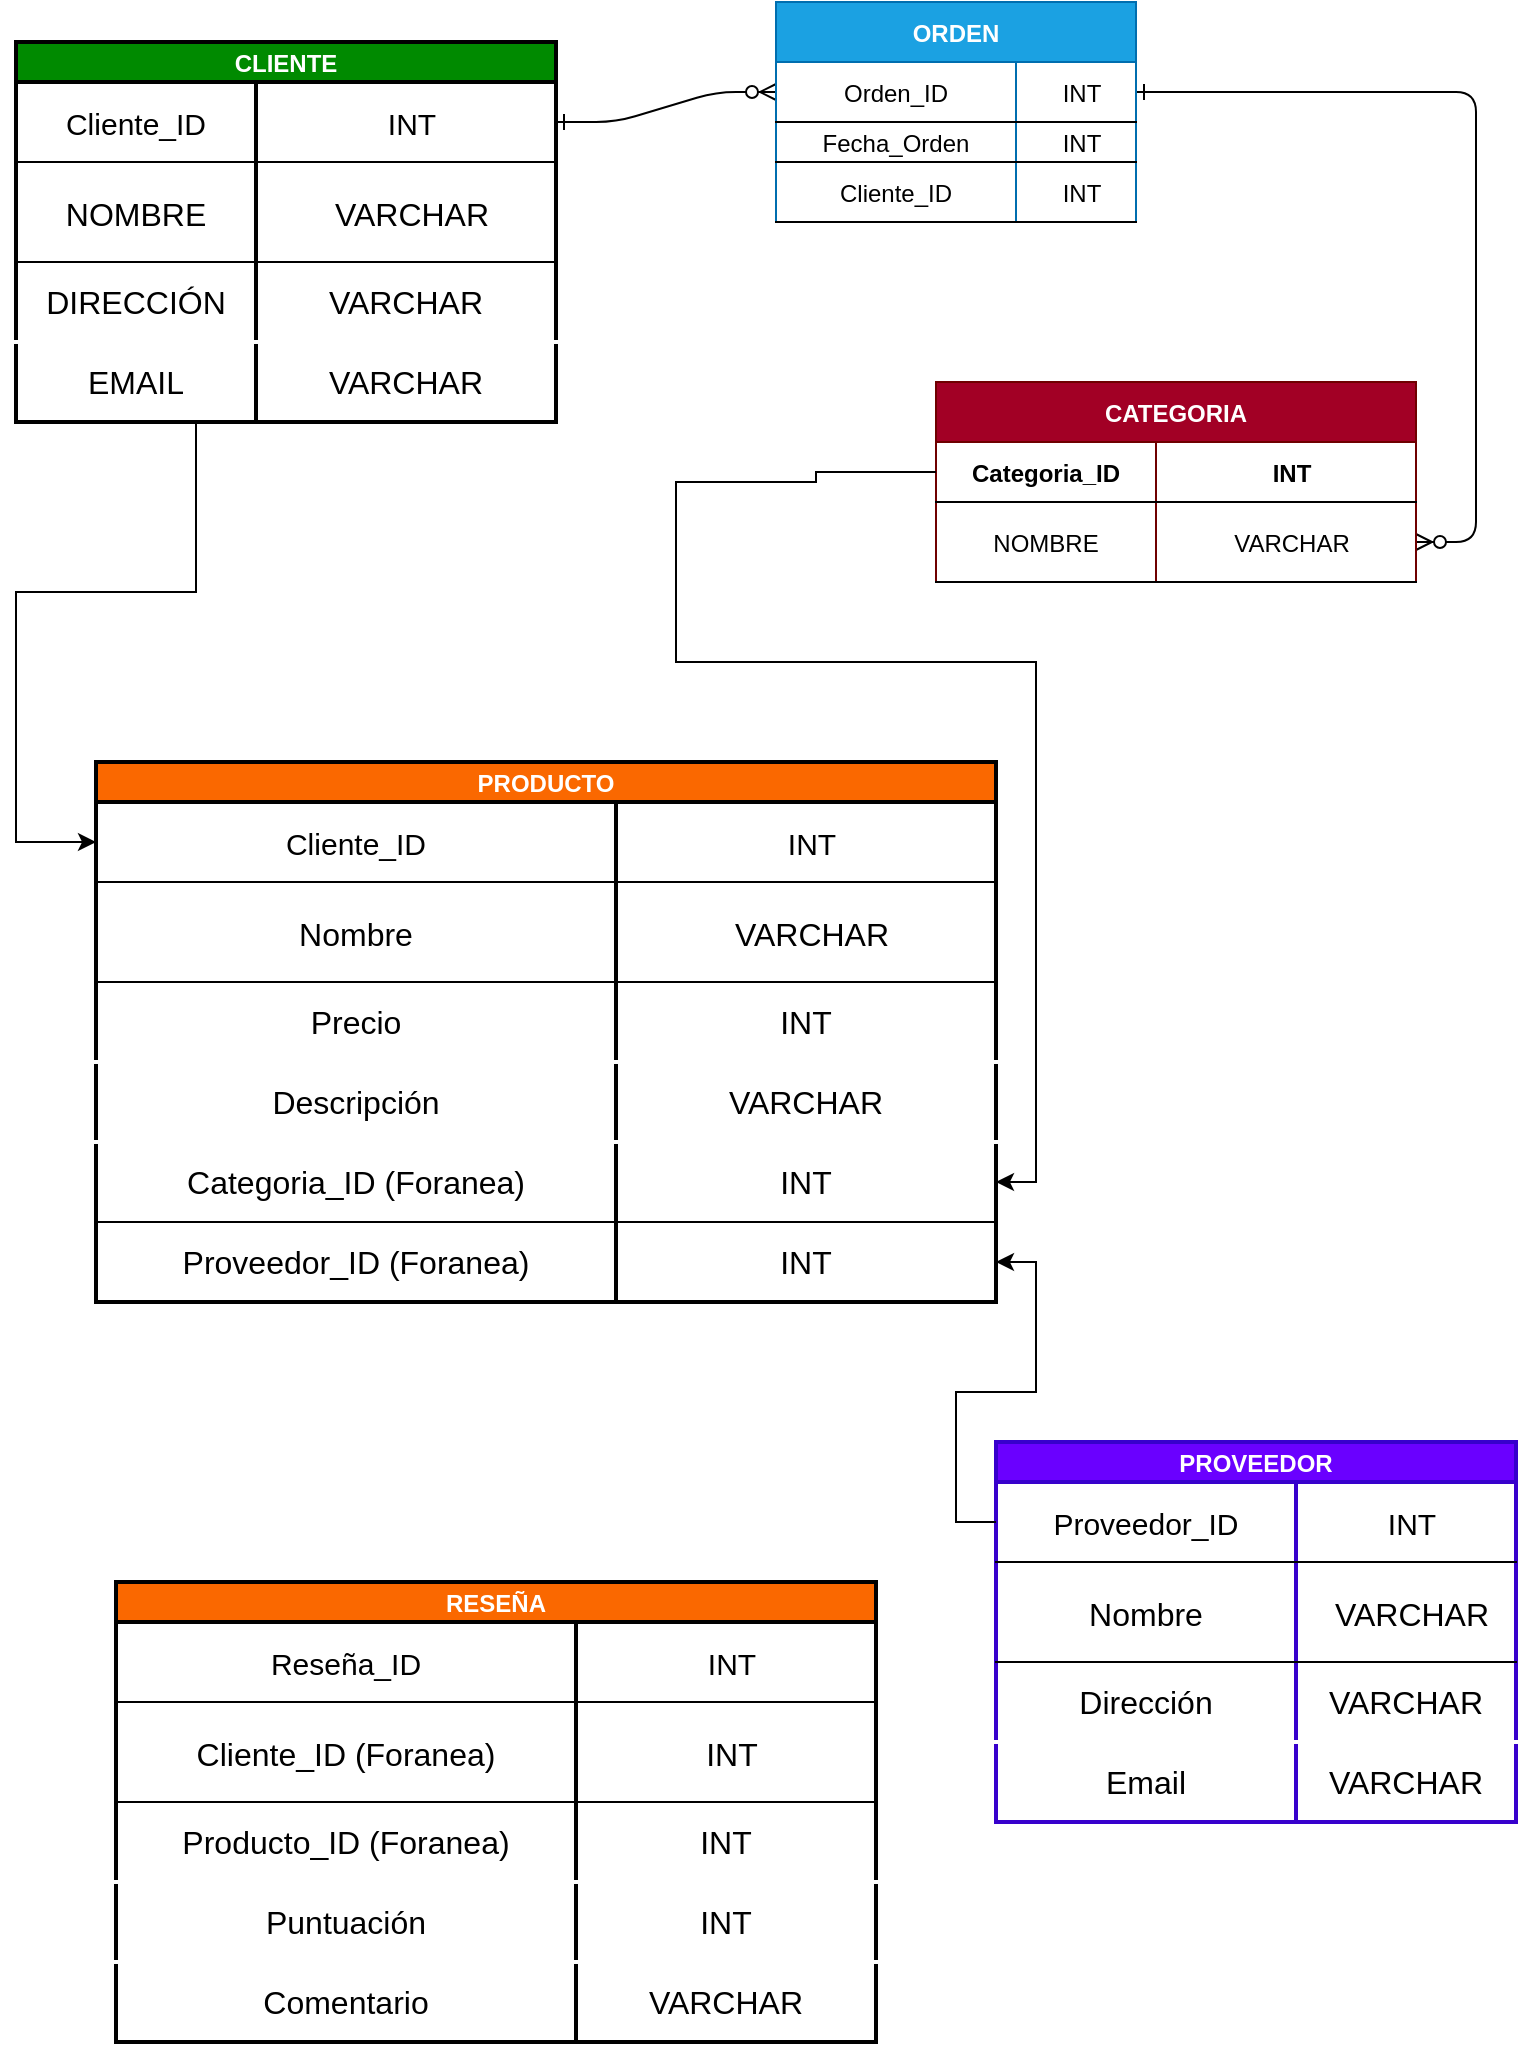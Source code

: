 <mxfile version="24.0.4" type="device">
  <diagram id="R2lEEEUBdFMjLlhIrx00" name="Page-1">
    <mxGraphModel dx="873" dy="1392" grid="1" gridSize="10" guides="1" tooltips="1" connect="1" arrows="1" fold="1" page="1" pageScale="1" pageWidth="850" pageHeight="1100" math="0" shadow="0" extFonts="Permanent Marker^https://fonts.googleapis.com/css?family=Permanent+Marker">
      <root>
        <mxCell id="0" />
        <mxCell id="1" parent="0" />
        <mxCell id="C-vyLk0tnHw3VtMMgP7b-1" value="" style="edgeStyle=entityRelationEdgeStyle;endArrow=ERzeroToMany;startArrow=ERone;endFill=1;startFill=0;exitX=1;exitY=0.5;exitDx=0;exitDy=0;entryX=0;entryY=0.5;entryDx=0;entryDy=0;" parent="1" source="C-vyLk0tnHw3VtMMgP7b-24" target="C-vyLk0tnHw3VtMMgP7b-3" edge="1">
          <mxGeometry width="100" height="100" relative="1" as="geometry">
            <mxPoint x="320" y="620" as="sourcePoint" />
            <mxPoint x="420" y="520" as="targetPoint" />
          </mxGeometry>
        </mxCell>
        <mxCell id="C-vyLk0tnHw3VtMMgP7b-12" value="" style="edgeStyle=entityRelationEdgeStyle;endArrow=ERzeroToMany;startArrow=ERone;endFill=1;startFill=0;" parent="1" source="C-vyLk0tnHw3VtMMgP7b-3" target="C-vyLk0tnHw3VtMMgP7b-17" edge="1">
          <mxGeometry width="100" height="100" relative="1" as="geometry">
            <mxPoint x="380" y="80" as="sourcePoint" />
            <mxPoint x="440" y="105" as="targetPoint" />
          </mxGeometry>
        </mxCell>
        <mxCell id="C-vyLk0tnHw3VtMMgP7b-2" value="ORDEN" style="shape=table;startSize=30;container=1;collapsible=1;childLayout=tableLayout;fixedRows=1;rowLines=0;fontStyle=1;align=center;resizeLast=1;fillColor=#1ba1e2;fontColor=#ffffff;strokeColor=#006EAF;" parent="1" vertex="1">
          <mxGeometry x="400" y="40" width="180" height="110" as="geometry" />
        </mxCell>
        <mxCell id="C-vyLk0tnHw3VtMMgP7b-3" value="" style="shape=partialRectangle;collapsible=0;dropTarget=0;pointerEvents=0;fillColor=none;points=[[0,0.5],[1,0.5]];portConstraint=eastwest;top=0;left=0;right=0;bottom=1;" parent="C-vyLk0tnHw3VtMMgP7b-2" vertex="1">
          <mxGeometry y="30" width="180" height="30" as="geometry" />
        </mxCell>
        <mxCell id="C-vyLk0tnHw3VtMMgP7b-4" value="Orden_ID" style="shape=partialRectangle;overflow=hidden;connectable=0;fillColor=none;top=0;left=0;bottom=0;right=0;fontStyle=0;align=center;" parent="C-vyLk0tnHw3VtMMgP7b-3" vertex="1">
          <mxGeometry width="120" height="30" as="geometry">
            <mxRectangle width="120" height="30" as="alternateBounds" />
          </mxGeometry>
        </mxCell>
        <mxCell id="C-vyLk0tnHw3VtMMgP7b-5" value="INT" style="shape=partialRectangle;overflow=hidden;connectable=0;fillColor=none;top=0;left=0;bottom=0;right=0;align=center;spacingLeft=6;fontStyle=0;" parent="C-vyLk0tnHw3VtMMgP7b-3" vertex="1">
          <mxGeometry x="120" width="60" height="30" as="geometry">
            <mxRectangle width="60" height="30" as="alternateBounds" />
          </mxGeometry>
        </mxCell>
        <mxCell id="C-vyLk0tnHw3VtMMgP7b-6" value="" style="shape=partialRectangle;collapsible=0;dropTarget=0;pointerEvents=0;fillColor=none;points=[[0,0.5],[1,0.5]];portConstraint=eastwest;top=0;left=0;right=0;bottom=0;" parent="C-vyLk0tnHw3VtMMgP7b-2" vertex="1">
          <mxGeometry y="60" width="180" height="20" as="geometry" />
        </mxCell>
        <mxCell id="C-vyLk0tnHw3VtMMgP7b-7" value="Fecha_Orden" style="shape=partialRectangle;overflow=hidden;connectable=0;fillColor=none;top=0;left=0;bottom=1;right=0;" parent="C-vyLk0tnHw3VtMMgP7b-6" vertex="1">
          <mxGeometry width="120" height="20" as="geometry">
            <mxRectangle width="120" height="20" as="alternateBounds" />
          </mxGeometry>
        </mxCell>
        <mxCell id="C-vyLk0tnHw3VtMMgP7b-8" value="INT" style="shape=partialRectangle;overflow=hidden;connectable=0;fillColor=none;top=0;left=0;bottom=1;right=0;align=center;spacingLeft=6;" parent="C-vyLk0tnHw3VtMMgP7b-6" vertex="1">
          <mxGeometry x="120" width="60" height="20" as="geometry">
            <mxRectangle width="60" height="20" as="alternateBounds" />
          </mxGeometry>
        </mxCell>
        <mxCell id="C-vyLk0tnHw3VtMMgP7b-9" value="" style="shape=partialRectangle;collapsible=0;dropTarget=0;pointerEvents=0;fillColor=none;points=[[0,0.5],[1,0.5]];portConstraint=eastwest;top=0;left=0;right=0;bottom=0;strokeColor=default;labelBackgroundColor=none;labelBorderColor=none;" parent="C-vyLk0tnHw3VtMMgP7b-2" vertex="1">
          <mxGeometry y="80" width="180" height="30" as="geometry" />
        </mxCell>
        <mxCell id="C-vyLk0tnHw3VtMMgP7b-10" value="Cliente_ID" style="shape=partialRectangle;overflow=hidden;connectable=0;fillColor=none;top=0;left=0;bottom=1;right=0;perimeterSpacing=3;fontSize=12;" parent="C-vyLk0tnHw3VtMMgP7b-9" vertex="1">
          <mxGeometry width="120" height="30" as="geometry">
            <mxRectangle width="120" height="30" as="alternateBounds" />
          </mxGeometry>
        </mxCell>
        <mxCell id="C-vyLk0tnHw3VtMMgP7b-11" value="INT" style="shape=partialRectangle;overflow=hidden;connectable=0;fillColor=none;top=0;left=0;bottom=1;right=0;align=center;spacingLeft=6;" parent="C-vyLk0tnHw3VtMMgP7b-9" vertex="1">
          <mxGeometry x="120" width="60" height="30" as="geometry">
            <mxRectangle width="60" height="30" as="alternateBounds" />
          </mxGeometry>
        </mxCell>
        <mxCell id="C-vyLk0tnHw3VtMMgP7b-13" value="CATEGORIA" style="shape=table;startSize=30;container=1;collapsible=1;childLayout=tableLayout;fixedRows=1;rowLines=0;fontStyle=1;align=center;resizeLast=1;fillColor=#a20025;fontColor=#ffffff;strokeColor=#6F0000;" parent="1" vertex="1">
          <mxGeometry x="480" y="230" width="240" height="100" as="geometry" />
        </mxCell>
        <mxCell id="C-vyLk0tnHw3VtMMgP7b-14" value="" style="shape=partialRectangle;collapsible=0;dropTarget=0;pointerEvents=0;fillColor=none;points=[[0,0.5],[1,0.5]];portConstraint=eastwest;top=0;left=0;right=0;bottom=1;" parent="C-vyLk0tnHw3VtMMgP7b-13" vertex="1">
          <mxGeometry y="30" width="240" height="30" as="geometry" />
        </mxCell>
        <mxCell id="C-vyLk0tnHw3VtMMgP7b-15" value="Categoria_ID" style="shape=partialRectangle;overflow=hidden;connectable=0;fillColor=none;top=0;left=0;bottom=0;right=0;fontStyle=1;" parent="C-vyLk0tnHw3VtMMgP7b-14" vertex="1">
          <mxGeometry width="110" height="30" as="geometry">
            <mxRectangle width="110" height="30" as="alternateBounds" />
          </mxGeometry>
        </mxCell>
        <mxCell id="C-vyLk0tnHw3VtMMgP7b-16" value="INT" style="shape=partialRectangle;overflow=hidden;connectable=0;fillColor=none;top=0;left=0;bottom=0;right=0;align=center;spacingLeft=6;fontStyle=1;" parent="C-vyLk0tnHw3VtMMgP7b-14" vertex="1">
          <mxGeometry x="110" width="130" height="30" as="geometry">
            <mxRectangle width="130" height="30" as="alternateBounds" />
          </mxGeometry>
        </mxCell>
        <mxCell id="C-vyLk0tnHw3VtMMgP7b-17" value="" style="shape=partialRectangle;collapsible=0;dropTarget=0;pointerEvents=0;fillColor=none;points=[[0,0.5],[1,0.5]];portConstraint=eastwest;top=0;left=0;right=0;bottom=0;" parent="C-vyLk0tnHw3VtMMgP7b-13" vertex="1">
          <mxGeometry y="60" width="240" height="40" as="geometry" />
        </mxCell>
        <mxCell id="C-vyLk0tnHw3VtMMgP7b-18" value="NOMBRE" style="shape=partialRectangle;overflow=hidden;connectable=0;fillColor=none;top=0;left=0;bottom=1;right=0;" parent="C-vyLk0tnHw3VtMMgP7b-17" vertex="1">
          <mxGeometry width="110" height="40" as="geometry">
            <mxRectangle width="110" height="40" as="alternateBounds" />
          </mxGeometry>
        </mxCell>
        <mxCell id="C-vyLk0tnHw3VtMMgP7b-19" value="VARCHAR" style="shape=partialRectangle;overflow=hidden;connectable=0;fillColor=none;top=0;left=0;bottom=1;right=0;align=center;spacingLeft=6;" parent="C-vyLk0tnHw3VtMMgP7b-17" vertex="1">
          <mxGeometry x="110" width="130" height="40" as="geometry">
            <mxRectangle width="130" height="40" as="alternateBounds" />
          </mxGeometry>
        </mxCell>
        <mxCell id="DxT3H-FSCyy9vMOks3d4-120" value="" style="edgeStyle=orthogonalEdgeStyle;rounded=0;orthogonalLoop=1;jettySize=auto;html=1;entryX=0;entryY=0.5;entryDx=0;entryDy=0;" edge="1" parent="1" source="C-vyLk0tnHw3VtMMgP7b-23" target="DxT3H-FSCyy9vMOks3d4-108">
          <mxGeometry relative="1" as="geometry">
            <Array as="points">
              <mxPoint x="110" y="335" />
              <mxPoint x="20" y="335" />
              <mxPoint x="20" y="460" />
            </Array>
          </mxGeometry>
        </mxCell>
        <mxCell id="C-vyLk0tnHw3VtMMgP7b-23" value="CLIENTE" style="shape=table;startSize=20;container=1;collapsible=1;childLayout=tableLayout;fixedRows=1;rowLines=0;fontStyle=1;align=center;resizeLast=1;strokeWidth=2;fillColor=#008a00;fontColor=#ffffff;strokeColor=default;" parent="1" vertex="1">
          <mxGeometry x="20" y="60" width="270" height="190" as="geometry">
            <mxRectangle x="50" y="150" width="90" height="30" as="alternateBounds" />
          </mxGeometry>
        </mxCell>
        <mxCell id="C-vyLk0tnHw3VtMMgP7b-24" value="" style="shape=partialRectangle;collapsible=0;dropTarget=0;pointerEvents=0;fillColor=none;points=[[0,0.5],[1,0.5]];portConstraint=eastwest;top=0;left=0;right=0;bottom=1;" parent="C-vyLk0tnHw3VtMMgP7b-23" vertex="1">
          <mxGeometry y="20" width="270" height="40" as="geometry" />
        </mxCell>
        <mxCell id="C-vyLk0tnHw3VtMMgP7b-25" value="Cliente_ID" style="shape=partialRectangle;overflow=hidden;connectable=0;fillColor=none;top=0;left=0;bottom=0;right=0;fontStyle=0;align=center;fontSize=15;" parent="C-vyLk0tnHw3VtMMgP7b-24" vertex="1">
          <mxGeometry width="120" height="40" as="geometry">
            <mxRectangle width="120" height="40" as="alternateBounds" />
          </mxGeometry>
        </mxCell>
        <mxCell id="C-vyLk0tnHw3VtMMgP7b-26" value="INT" style="shape=partialRectangle;overflow=hidden;connectable=0;fillColor=none;top=0;left=0;bottom=0;right=0;align=center;spacingLeft=6;fontStyle=0;fontSize=15;strokeColor=default;" parent="C-vyLk0tnHw3VtMMgP7b-24" vertex="1">
          <mxGeometry x="120" width="150" height="40" as="geometry">
            <mxRectangle width="150" height="40" as="alternateBounds" />
          </mxGeometry>
        </mxCell>
        <mxCell id="C-vyLk0tnHw3VtMMgP7b-27" value="" style="shape=partialRectangle;collapsible=0;dropTarget=0;pointerEvents=0;fillColor=none;points=[[0,0.5],[1,0.5]];portConstraint=eastwest;top=0;left=0;right=0;bottom=0;" parent="C-vyLk0tnHw3VtMMgP7b-23" vertex="1">
          <mxGeometry y="60" width="270" height="50" as="geometry" />
        </mxCell>
        <mxCell id="C-vyLk0tnHw3VtMMgP7b-28" value="NOMBRE" style="shape=partialRectangle;overflow=hidden;connectable=0;fillColor=none;top=0;left=0;bottom=1;right=0;fontSize=16;" parent="C-vyLk0tnHw3VtMMgP7b-27" vertex="1">
          <mxGeometry width="120" height="50" as="geometry">
            <mxRectangle width="120" height="50" as="alternateBounds" />
          </mxGeometry>
        </mxCell>
        <mxCell id="C-vyLk0tnHw3VtMMgP7b-29" value="VARCHAR" style="shape=partialRectangle;overflow=hidden;connectable=0;fillColor=none;top=0;left=0;bottom=1;right=0;align=center;spacingLeft=6;fontSize=16;" parent="C-vyLk0tnHw3VtMMgP7b-27" vertex="1">
          <mxGeometry x="120" width="150" height="50" as="geometry">
            <mxRectangle width="150" height="50" as="alternateBounds" />
          </mxGeometry>
        </mxCell>
        <mxCell id="DxT3H-FSCyy9vMOks3d4-84" value="" style="shape=tableRow;horizontal=0;startSize=0;swimlaneHead=0;swimlaneBody=0;strokeColor=#FFFFFF;top=0;left=0;bottom=0;right=0;collapsible=0;dropTarget=0;fillColor=none;points=[[0,0.5],[1,0.5]];portConstraint=eastwest;fontSize=16;" vertex="1" parent="C-vyLk0tnHw3VtMMgP7b-23">
          <mxGeometry y="110" width="270" height="40" as="geometry" />
        </mxCell>
        <mxCell id="DxT3H-FSCyy9vMOks3d4-85" value="DIRECCIÓN" style="shape=partialRectangle;html=1;whiteSpace=wrap;connectable=0;strokeColor=#FFFFFF;overflow=hidden;fillColor=none;top=0;left=0;bottom=1;right=0;pointerEvents=1;fontSize=16;perimeterSpacing=1;strokeWidth=2;" vertex="1" parent="DxT3H-FSCyy9vMOks3d4-84">
          <mxGeometry width="120" height="40" as="geometry">
            <mxRectangle width="120" height="40" as="alternateBounds" />
          </mxGeometry>
        </mxCell>
        <mxCell id="DxT3H-FSCyy9vMOks3d4-86" value="VARCHAR" style="shape=partialRectangle;html=1;whiteSpace=wrap;connectable=0;strokeColor=#FFFFFF;overflow=hidden;fillColor=none;top=0;left=0;bottom=1;right=0;pointerEvents=1;fontSize=16;perimeterSpacing=1;strokeWidth=2;" vertex="1" parent="DxT3H-FSCyy9vMOks3d4-84">
          <mxGeometry x="120" width="150" height="40" as="geometry">
            <mxRectangle width="150" height="40" as="alternateBounds" />
          </mxGeometry>
        </mxCell>
        <mxCell id="DxT3H-FSCyy9vMOks3d4-81" value="" style="shape=tableRow;horizontal=0;startSize=0;swimlaneHead=0;swimlaneBody=0;strokeColor=inherit;top=0;left=0;bottom=0;right=0;collapsible=0;dropTarget=0;fillColor=none;points=[[0,0.5],[1,0.5]];portConstraint=eastwest;fontSize=16;" vertex="1" parent="C-vyLk0tnHw3VtMMgP7b-23">
          <mxGeometry y="150" width="270" height="40" as="geometry" />
        </mxCell>
        <mxCell id="DxT3H-FSCyy9vMOks3d4-82" value="EMAIL" style="shape=partialRectangle;html=1;whiteSpace=wrap;connectable=0;strokeColor=#FFFFFF;overflow=hidden;fillColor=none;top=0;left=0;bottom=0;right=0;pointerEvents=1;fontSize=16;perimeterSpacing=1;strokeWidth=2;" vertex="1" parent="DxT3H-FSCyy9vMOks3d4-81">
          <mxGeometry width="120" height="40" as="geometry">
            <mxRectangle width="120" height="40" as="alternateBounds" />
          </mxGeometry>
        </mxCell>
        <mxCell id="DxT3H-FSCyy9vMOks3d4-83" value="VARCHAR" style="shape=partialRectangle;html=1;whiteSpace=wrap;connectable=0;strokeColor=#FFFFFF;overflow=hidden;fillColor=none;top=0;left=0;bottom=0;right=0;pointerEvents=1;fontSize=16;perimeterSpacing=1;strokeWidth=2;" vertex="1" parent="DxT3H-FSCyy9vMOks3d4-81">
          <mxGeometry x="120" width="150" height="40" as="geometry">
            <mxRectangle width="150" height="40" as="alternateBounds" />
          </mxGeometry>
        </mxCell>
        <mxCell id="DxT3H-FSCyy9vMOks3d4-107" value="PRODUCTO" style="shape=table;startSize=20;container=1;collapsible=1;childLayout=tableLayout;fixedRows=1;rowLines=0;fontStyle=1;align=center;resizeLast=1;strokeWidth=2;fillColor=#fa6800;fontColor=#FFFFFF;strokeColor=default;" vertex="1" parent="1">
          <mxGeometry x="60" y="420" width="450" height="270" as="geometry">
            <mxRectangle x="50" y="150" width="90" height="30" as="alternateBounds" />
          </mxGeometry>
        </mxCell>
        <mxCell id="DxT3H-FSCyy9vMOks3d4-108" value="" style="shape=partialRectangle;collapsible=0;dropTarget=0;pointerEvents=0;fillColor=none;points=[[0,0.5],[1,0.5]];portConstraint=eastwest;top=0;left=0;right=0;bottom=1;" vertex="1" parent="DxT3H-FSCyy9vMOks3d4-107">
          <mxGeometry y="20" width="450" height="40" as="geometry" />
        </mxCell>
        <mxCell id="DxT3H-FSCyy9vMOks3d4-109" value="Cliente_ID" style="shape=partialRectangle;overflow=hidden;connectable=0;fillColor=none;top=0;left=0;bottom=0;right=0;fontStyle=0;align=center;fontSize=15;" vertex="1" parent="DxT3H-FSCyy9vMOks3d4-108">
          <mxGeometry width="260" height="40" as="geometry">
            <mxRectangle width="260" height="40" as="alternateBounds" />
          </mxGeometry>
        </mxCell>
        <mxCell id="DxT3H-FSCyy9vMOks3d4-110" value="INT" style="shape=partialRectangle;overflow=hidden;connectable=0;fillColor=none;top=0;left=0;bottom=0;right=0;align=center;spacingLeft=6;fontStyle=0;fontSize=15;" vertex="1" parent="DxT3H-FSCyy9vMOks3d4-108">
          <mxGeometry x="260" width="190" height="40" as="geometry">
            <mxRectangle width="190" height="40" as="alternateBounds" />
          </mxGeometry>
        </mxCell>
        <mxCell id="DxT3H-FSCyy9vMOks3d4-111" value="" style="shape=partialRectangle;collapsible=0;dropTarget=0;pointerEvents=0;fillColor=none;points=[[0,0.5],[1,0.5]];portConstraint=eastwest;top=0;left=0;right=0;bottom=0;" vertex="1" parent="DxT3H-FSCyy9vMOks3d4-107">
          <mxGeometry y="60" width="450" height="50" as="geometry" />
        </mxCell>
        <mxCell id="DxT3H-FSCyy9vMOks3d4-112" value="Nombre" style="shape=partialRectangle;overflow=hidden;connectable=0;fillColor=none;top=0;left=0;bottom=1;right=0;fontSize=16;" vertex="1" parent="DxT3H-FSCyy9vMOks3d4-111">
          <mxGeometry width="260" height="50" as="geometry">
            <mxRectangle width="260" height="50" as="alternateBounds" />
          </mxGeometry>
        </mxCell>
        <mxCell id="DxT3H-FSCyy9vMOks3d4-113" value="VARCHAR" style="shape=partialRectangle;overflow=hidden;connectable=0;fillColor=none;top=0;left=0;bottom=1;right=0;align=center;spacingLeft=6;fontSize=16;" vertex="1" parent="DxT3H-FSCyy9vMOks3d4-111">
          <mxGeometry x="260" width="190" height="50" as="geometry">
            <mxRectangle width="190" height="50" as="alternateBounds" />
          </mxGeometry>
        </mxCell>
        <mxCell id="DxT3H-FSCyy9vMOks3d4-114" value="" style="shape=tableRow;horizontal=0;startSize=0;swimlaneHead=0;swimlaneBody=0;strokeColor=#FFFFFF;top=0;left=0;bottom=0;right=0;collapsible=0;dropTarget=0;fillColor=none;points=[[0,0.5],[1,0.5]];portConstraint=eastwest;fontSize=16;" vertex="1" parent="DxT3H-FSCyy9vMOks3d4-107">
          <mxGeometry y="110" width="450" height="40" as="geometry" />
        </mxCell>
        <mxCell id="DxT3H-FSCyy9vMOks3d4-115" value="Precio" style="shape=partialRectangle;html=1;whiteSpace=wrap;connectable=0;strokeColor=#FFFFFF;overflow=hidden;fillColor=none;top=0;left=0;bottom=1;right=0;pointerEvents=1;fontSize=16;perimeterSpacing=1;strokeWidth=2;" vertex="1" parent="DxT3H-FSCyy9vMOks3d4-114">
          <mxGeometry width="260" height="40" as="geometry">
            <mxRectangle width="260" height="40" as="alternateBounds" />
          </mxGeometry>
        </mxCell>
        <mxCell id="DxT3H-FSCyy9vMOks3d4-116" value="INT" style="shape=partialRectangle;html=1;whiteSpace=wrap;connectable=0;strokeColor=#FFFFFF;overflow=hidden;fillColor=none;top=0;left=0;bottom=1;right=0;pointerEvents=1;fontSize=16;perimeterSpacing=1;strokeWidth=2;" vertex="1" parent="DxT3H-FSCyy9vMOks3d4-114">
          <mxGeometry x="260" width="190" height="40" as="geometry">
            <mxRectangle width="190" height="40" as="alternateBounds" />
          </mxGeometry>
        </mxCell>
        <mxCell id="DxT3H-FSCyy9vMOks3d4-117" value="" style="shape=tableRow;horizontal=0;startSize=0;swimlaneHead=0;swimlaneBody=0;strokeColor=inherit;top=0;left=0;bottom=0;right=0;collapsible=0;dropTarget=0;fillColor=none;points=[[0,0.5],[1,0.5]];portConstraint=eastwest;fontSize=16;" vertex="1" parent="DxT3H-FSCyy9vMOks3d4-107">
          <mxGeometry y="150" width="450" height="40" as="geometry" />
        </mxCell>
        <mxCell id="DxT3H-FSCyy9vMOks3d4-118" value="Descripción" style="shape=partialRectangle;html=1;whiteSpace=wrap;connectable=0;strokeColor=#FFFFFF;overflow=hidden;fillColor=none;top=0;left=0;bottom=1;right=0;pointerEvents=1;fontSize=16;perimeterSpacing=1;strokeWidth=2;" vertex="1" parent="DxT3H-FSCyy9vMOks3d4-117">
          <mxGeometry width="260" height="40" as="geometry">
            <mxRectangle width="260" height="40" as="alternateBounds" />
          </mxGeometry>
        </mxCell>
        <mxCell id="DxT3H-FSCyy9vMOks3d4-119" value="VARCHAR" style="shape=partialRectangle;html=1;whiteSpace=wrap;connectable=0;strokeColor=#FFFFFF;overflow=hidden;fillColor=none;top=0;left=0;bottom=1;right=0;pointerEvents=1;fontSize=16;perimeterSpacing=1;strokeWidth=2;" vertex="1" parent="DxT3H-FSCyy9vMOks3d4-117">
          <mxGeometry x="260" width="190" height="40" as="geometry">
            <mxRectangle width="190" height="40" as="alternateBounds" />
          </mxGeometry>
        </mxCell>
        <mxCell id="DxT3H-FSCyy9vMOks3d4-140" value="" style="shape=tableRow;horizontal=0;startSize=0;swimlaneHead=0;swimlaneBody=0;strokeColor=inherit;top=0;left=0;bottom=0;right=0;collapsible=0;dropTarget=0;fillColor=none;points=[[0,0.5],[1,0.5]];portConstraint=eastwest;fontSize=16;" vertex="1" parent="DxT3H-FSCyy9vMOks3d4-107">
          <mxGeometry y="190" width="450" height="40" as="geometry" />
        </mxCell>
        <mxCell id="DxT3H-FSCyy9vMOks3d4-141" value="Categoria_ID (Foranea)" style="shape=partialRectangle;html=1;whiteSpace=wrap;connectable=0;strokeColor=inherit;overflow=hidden;fillColor=none;top=0;left=0;bottom=1;right=0;pointerEvents=1;fontSize=16;" vertex="1" parent="DxT3H-FSCyy9vMOks3d4-140">
          <mxGeometry width="260" height="40" as="geometry">
            <mxRectangle width="260" height="40" as="alternateBounds" />
          </mxGeometry>
        </mxCell>
        <mxCell id="DxT3H-FSCyy9vMOks3d4-142" value="INT" style="shape=partialRectangle;html=1;whiteSpace=wrap;connectable=0;strokeColor=inherit;overflow=hidden;fillColor=none;top=0;left=0;bottom=1;right=0;pointerEvents=1;fontSize=16;" vertex="1" parent="DxT3H-FSCyy9vMOks3d4-140">
          <mxGeometry x="260" width="190" height="40" as="geometry">
            <mxRectangle width="190" height="40" as="alternateBounds" />
          </mxGeometry>
        </mxCell>
        <mxCell id="DxT3H-FSCyy9vMOks3d4-137" value="" style="shape=tableRow;horizontal=0;startSize=0;swimlaneHead=0;swimlaneBody=0;strokeColor=inherit;top=0;left=0;bottom=0;right=0;collapsible=0;dropTarget=0;fillColor=none;points=[[0,0.5],[1,0.5]];portConstraint=eastwest;fontSize=16;" vertex="1" parent="DxT3H-FSCyy9vMOks3d4-107">
          <mxGeometry y="230" width="450" height="40" as="geometry" />
        </mxCell>
        <mxCell id="DxT3H-FSCyy9vMOks3d4-138" value="Proveedor_ID (Foranea)" style="shape=partialRectangle;html=1;whiteSpace=wrap;connectable=0;strokeColor=inherit;overflow=hidden;fillColor=none;top=0;left=0;bottom=1;right=0;pointerEvents=1;fontSize=16;" vertex="1" parent="DxT3H-FSCyy9vMOks3d4-137">
          <mxGeometry width="260" height="40" as="geometry">
            <mxRectangle width="260" height="40" as="alternateBounds" />
          </mxGeometry>
        </mxCell>
        <mxCell id="DxT3H-FSCyy9vMOks3d4-139" value="INT" style="shape=partialRectangle;html=1;whiteSpace=wrap;connectable=0;strokeColor=inherit;overflow=hidden;fillColor=none;top=0;left=0;bottom=1;right=0;pointerEvents=1;fontSize=16;" vertex="1" parent="DxT3H-FSCyy9vMOks3d4-137">
          <mxGeometry x="260" width="190" height="40" as="geometry">
            <mxRectangle width="190" height="40" as="alternateBounds" />
          </mxGeometry>
        </mxCell>
        <mxCell id="DxT3H-FSCyy9vMOks3d4-144" style="edgeStyle=orthogonalEdgeStyle;rounded=0;orthogonalLoop=1;jettySize=auto;html=1;exitX=0;exitY=0.5;exitDx=0;exitDy=0;entryX=1;entryY=0.5;entryDx=0;entryDy=0;" edge="1" parent="1" source="C-vyLk0tnHw3VtMMgP7b-14" target="DxT3H-FSCyy9vMOks3d4-140">
          <mxGeometry relative="1" as="geometry">
            <Array as="points">
              <mxPoint x="420" y="275" />
              <mxPoint x="420" y="280" />
              <mxPoint x="350" y="280" />
              <mxPoint x="350" y="370" />
              <mxPoint x="530" y="370" />
              <mxPoint x="530" y="630" />
            </Array>
          </mxGeometry>
        </mxCell>
        <mxCell id="DxT3H-FSCyy9vMOks3d4-146" value="PROVEEDOR" style="shape=table;startSize=20;container=1;collapsible=1;childLayout=tableLayout;fixedRows=1;rowLines=0;fontStyle=1;align=center;resizeLast=1;strokeWidth=2;fillColor=#6a00ff;strokeColor=#3700CC;fontColor=#ffffff;" vertex="1" parent="1">
          <mxGeometry x="510" y="760" width="260" height="190" as="geometry">
            <mxRectangle x="50" y="150" width="90" height="30" as="alternateBounds" />
          </mxGeometry>
        </mxCell>
        <mxCell id="DxT3H-FSCyy9vMOks3d4-147" value="" style="shape=partialRectangle;collapsible=0;dropTarget=0;pointerEvents=0;fillColor=none;points=[[0,0.5],[1,0.5]];portConstraint=eastwest;top=0;left=0;right=0;bottom=1;" vertex="1" parent="DxT3H-FSCyy9vMOks3d4-146">
          <mxGeometry y="20" width="260" height="40" as="geometry" />
        </mxCell>
        <mxCell id="DxT3H-FSCyy9vMOks3d4-148" value="Proveedor_ID" style="shape=partialRectangle;overflow=hidden;connectable=0;fillColor=none;top=0;left=0;bottom=0;right=0;fontStyle=0;align=center;fontSize=15;" vertex="1" parent="DxT3H-FSCyy9vMOks3d4-147">
          <mxGeometry width="150" height="40" as="geometry">
            <mxRectangle width="150" height="40" as="alternateBounds" />
          </mxGeometry>
        </mxCell>
        <mxCell id="DxT3H-FSCyy9vMOks3d4-149" value="INT" style="shape=partialRectangle;overflow=hidden;connectable=0;fillColor=none;top=0;left=0;bottom=0;right=0;align=center;spacingLeft=6;fontStyle=0;fontSize=15;strokeColor=default;" vertex="1" parent="DxT3H-FSCyy9vMOks3d4-147">
          <mxGeometry x="150" width="110" height="40" as="geometry">
            <mxRectangle width="110" height="40" as="alternateBounds" />
          </mxGeometry>
        </mxCell>
        <mxCell id="DxT3H-FSCyy9vMOks3d4-150" value="" style="shape=partialRectangle;collapsible=0;dropTarget=0;pointerEvents=0;fillColor=none;points=[[0,0.5],[1,0.5]];portConstraint=eastwest;top=0;left=0;right=0;bottom=0;" vertex="1" parent="DxT3H-FSCyy9vMOks3d4-146">
          <mxGeometry y="60" width="260" height="50" as="geometry" />
        </mxCell>
        <mxCell id="DxT3H-FSCyy9vMOks3d4-151" value="Nombre" style="shape=partialRectangle;overflow=hidden;connectable=0;fillColor=none;top=0;left=0;bottom=1;right=0;fontSize=16;" vertex="1" parent="DxT3H-FSCyy9vMOks3d4-150">
          <mxGeometry width="150" height="50" as="geometry">
            <mxRectangle width="150" height="50" as="alternateBounds" />
          </mxGeometry>
        </mxCell>
        <mxCell id="DxT3H-FSCyy9vMOks3d4-152" value="VARCHAR" style="shape=partialRectangle;overflow=hidden;connectable=0;fillColor=none;top=0;left=0;bottom=1;right=0;align=center;spacingLeft=6;fontSize=16;" vertex="1" parent="DxT3H-FSCyy9vMOks3d4-150">
          <mxGeometry x="150" width="110" height="50" as="geometry">
            <mxRectangle width="110" height="50" as="alternateBounds" />
          </mxGeometry>
        </mxCell>
        <mxCell id="DxT3H-FSCyy9vMOks3d4-153" value="" style="shape=tableRow;horizontal=0;startSize=0;swimlaneHead=0;swimlaneBody=0;strokeColor=#FFFFFF;top=0;left=0;bottom=0;right=0;collapsible=0;dropTarget=0;fillColor=none;points=[[0,0.5],[1,0.5]];portConstraint=eastwest;fontSize=16;" vertex="1" parent="DxT3H-FSCyy9vMOks3d4-146">
          <mxGeometry y="110" width="260" height="40" as="geometry" />
        </mxCell>
        <mxCell id="DxT3H-FSCyy9vMOks3d4-154" value="Dirección" style="shape=partialRectangle;html=1;whiteSpace=wrap;connectable=0;strokeColor=#FFFFFF;overflow=hidden;fillColor=none;top=0;left=0;bottom=1;right=0;pointerEvents=1;fontSize=16;perimeterSpacing=1;strokeWidth=2;" vertex="1" parent="DxT3H-FSCyy9vMOks3d4-153">
          <mxGeometry width="150" height="40" as="geometry">
            <mxRectangle width="150" height="40" as="alternateBounds" />
          </mxGeometry>
        </mxCell>
        <mxCell id="DxT3H-FSCyy9vMOks3d4-155" value="VARCHAR" style="shape=partialRectangle;html=1;whiteSpace=wrap;connectable=0;strokeColor=#FFFFFF;overflow=hidden;fillColor=none;top=0;left=0;bottom=1;right=0;pointerEvents=1;fontSize=16;perimeterSpacing=1;strokeWidth=2;" vertex="1" parent="DxT3H-FSCyy9vMOks3d4-153">
          <mxGeometry x="150" width="110" height="40" as="geometry">
            <mxRectangle width="110" height="40" as="alternateBounds" />
          </mxGeometry>
        </mxCell>
        <mxCell id="DxT3H-FSCyy9vMOks3d4-156" value="" style="shape=tableRow;horizontal=0;startSize=0;swimlaneHead=0;swimlaneBody=0;strokeColor=inherit;top=0;left=0;bottom=0;right=0;collapsible=0;dropTarget=0;fillColor=none;points=[[0,0.5],[1,0.5]];portConstraint=eastwest;fontSize=16;" vertex="1" parent="DxT3H-FSCyy9vMOks3d4-146">
          <mxGeometry y="150" width="260" height="40" as="geometry" />
        </mxCell>
        <mxCell id="DxT3H-FSCyy9vMOks3d4-157" value="Email" style="shape=partialRectangle;html=1;whiteSpace=wrap;connectable=0;strokeColor=#FFFFFF;overflow=hidden;fillColor=none;top=0;left=0;bottom=0;right=0;pointerEvents=1;fontSize=16;perimeterSpacing=1;strokeWidth=2;" vertex="1" parent="DxT3H-FSCyy9vMOks3d4-156">
          <mxGeometry width="150" height="40" as="geometry">
            <mxRectangle width="150" height="40" as="alternateBounds" />
          </mxGeometry>
        </mxCell>
        <mxCell id="DxT3H-FSCyy9vMOks3d4-158" value="VARCHAR" style="shape=partialRectangle;html=1;whiteSpace=wrap;connectable=0;strokeColor=#FFFFFF;overflow=hidden;fillColor=none;top=0;left=0;bottom=0;right=0;pointerEvents=1;fontSize=16;perimeterSpacing=1;strokeWidth=2;" vertex="1" parent="DxT3H-FSCyy9vMOks3d4-156">
          <mxGeometry x="150" width="110" height="40" as="geometry">
            <mxRectangle width="110" height="40" as="alternateBounds" />
          </mxGeometry>
        </mxCell>
        <mxCell id="DxT3H-FSCyy9vMOks3d4-160" style="edgeStyle=orthogonalEdgeStyle;rounded=0;orthogonalLoop=1;jettySize=auto;html=1;exitX=0;exitY=0.5;exitDx=0;exitDy=0;entryX=1;entryY=0.5;entryDx=0;entryDy=0;" edge="1" parent="1" source="DxT3H-FSCyy9vMOks3d4-147" target="DxT3H-FSCyy9vMOks3d4-137">
          <mxGeometry relative="1" as="geometry" />
        </mxCell>
        <mxCell id="DxT3H-FSCyy9vMOks3d4-161" value="RESEÑA" style="shape=table;startSize=20;container=1;collapsible=1;childLayout=tableLayout;fixedRows=1;rowLines=0;fontStyle=1;align=center;resizeLast=1;strokeWidth=2;fillColor=#fa6800;fontColor=#FFFFFF;strokeColor=default;" vertex="1" parent="1">
          <mxGeometry x="70" y="830" width="380" height="230" as="geometry">
            <mxRectangle x="50" y="150" width="90" height="30" as="alternateBounds" />
          </mxGeometry>
        </mxCell>
        <mxCell id="DxT3H-FSCyy9vMOks3d4-162" value="" style="shape=partialRectangle;collapsible=0;dropTarget=0;pointerEvents=0;fillColor=none;points=[[0,0.5],[1,0.5]];portConstraint=eastwest;top=0;left=0;right=0;bottom=1;" vertex="1" parent="DxT3H-FSCyy9vMOks3d4-161">
          <mxGeometry y="20" width="380" height="40" as="geometry" />
        </mxCell>
        <mxCell id="DxT3H-FSCyy9vMOks3d4-163" value="Reseña_ID" style="shape=partialRectangle;overflow=hidden;connectable=0;fillColor=none;top=0;left=0;bottom=0;right=0;fontStyle=0;align=center;fontSize=15;" vertex="1" parent="DxT3H-FSCyy9vMOks3d4-162">
          <mxGeometry width="230" height="40" as="geometry">
            <mxRectangle width="230" height="40" as="alternateBounds" />
          </mxGeometry>
        </mxCell>
        <mxCell id="DxT3H-FSCyy9vMOks3d4-164" value="INT" style="shape=partialRectangle;overflow=hidden;connectable=0;fillColor=none;top=0;left=0;bottom=0;right=0;align=center;spacingLeft=6;fontStyle=0;fontSize=15;" vertex="1" parent="DxT3H-FSCyy9vMOks3d4-162">
          <mxGeometry x="230" width="150" height="40" as="geometry">
            <mxRectangle width="150" height="40" as="alternateBounds" />
          </mxGeometry>
        </mxCell>
        <mxCell id="DxT3H-FSCyy9vMOks3d4-165" value="" style="shape=partialRectangle;collapsible=0;dropTarget=0;pointerEvents=0;fillColor=none;points=[[0,0.5],[1,0.5]];portConstraint=eastwest;top=0;left=0;right=0;bottom=0;" vertex="1" parent="DxT3H-FSCyy9vMOks3d4-161">
          <mxGeometry y="60" width="380" height="50" as="geometry" />
        </mxCell>
        <mxCell id="DxT3H-FSCyy9vMOks3d4-166" value="Cliente_ID (Foranea)" style="shape=partialRectangle;overflow=hidden;connectable=0;fillColor=none;top=0;left=0;bottom=1;right=0;fontSize=16;" vertex="1" parent="DxT3H-FSCyy9vMOks3d4-165">
          <mxGeometry width="230" height="50" as="geometry">
            <mxRectangle width="230" height="50" as="alternateBounds" />
          </mxGeometry>
        </mxCell>
        <mxCell id="DxT3H-FSCyy9vMOks3d4-167" value="INT" style="shape=partialRectangle;overflow=hidden;connectable=0;fillColor=none;top=0;left=0;bottom=1;right=0;align=center;spacingLeft=6;fontSize=16;" vertex="1" parent="DxT3H-FSCyy9vMOks3d4-165">
          <mxGeometry x="230" width="150" height="50" as="geometry">
            <mxRectangle width="150" height="50" as="alternateBounds" />
          </mxGeometry>
        </mxCell>
        <mxCell id="DxT3H-FSCyy9vMOks3d4-168" value="" style="shape=tableRow;horizontal=0;startSize=0;swimlaneHead=0;swimlaneBody=0;strokeColor=#FFFFFF;top=0;left=0;bottom=0;right=0;collapsible=0;dropTarget=0;fillColor=none;points=[[0,0.5],[1,0.5]];portConstraint=eastwest;fontSize=16;" vertex="1" parent="DxT3H-FSCyy9vMOks3d4-161">
          <mxGeometry y="110" width="380" height="40" as="geometry" />
        </mxCell>
        <mxCell id="DxT3H-FSCyy9vMOks3d4-169" value="Producto_ID (Foranea)" style="shape=partialRectangle;html=1;whiteSpace=wrap;connectable=0;strokeColor=#FFFFFF;overflow=hidden;fillColor=none;top=0;left=0;bottom=1;right=0;pointerEvents=1;fontSize=16;perimeterSpacing=1;strokeWidth=2;" vertex="1" parent="DxT3H-FSCyy9vMOks3d4-168">
          <mxGeometry width="230" height="40" as="geometry">
            <mxRectangle width="230" height="40" as="alternateBounds" />
          </mxGeometry>
        </mxCell>
        <mxCell id="DxT3H-FSCyy9vMOks3d4-170" value="INT" style="shape=partialRectangle;html=1;whiteSpace=wrap;connectable=0;strokeColor=#FFFFFF;overflow=hidden;fillColor=none;top=0;left=0;bottom=1;right=0;pointerEvents=1;fontSize=16;perimeterSpacing=1;strokeWidth=2;" vertex="1" parent="DxT3H-FSCyy9vMOks3d4-168">
          <mxGeometry x="230" width="150" height="40" as="geometry">
            <mxRectangle width="150" height="40" as="alternateBounds" />
          </mxGeometry>
        </mxCell>
        <mxCell id="DxT3H-FSCyy9vMOks3d4-171" value="" style="shape=tableRow;horizontal=0;startSize=0;swimlaneHead=0;swimlaneBody=0;strokeColor=inherit;top=0;left=0;bottom=0;right=0;collapsible=0;dropTarget=0;fillColor=none;points=[[0,0.5],[1,0.5]];portConstraint=eastwest;fontSize=16;" vertex="1" parent="DxT3H-FSCyy9vMOks3d4-161">
          <mxGeometry y="150" width="380" height="40" as="geometry" />
        </mxCell>
        <mxCell id="DxT3H-FSCyy9vMOks3d4-172" value="Puntuación" style="shape=partialRectangle;html=1;whiteSpace=wrap;connectable=0;strokeColor=#FFFFFF;overflow=hidden;fillColor=none;top=0;left=0;bottom=1;right=0;pointerEvents=1;fontSize=16;perimeterSpacing=1;strokeWidth=2;" vertex="1" parent="DxT3H-FSCyy9vMOks3d4-171">
          <mxGeometry width="230" height="40" as="geometry">
            <mxRectangle width="230" height="40" as="alternateBounds" />
          </mxGeometry>
        </mxCell>
        <mxCell id="DxT3H-FSCyy9vMOks3d4-173" value="INT" style="shape=partialRectangle;html=1;whiteSpace=wrap;connectable=0;strokeColor=#FFFFFF;overflow=hidden;fillColor=none;top=0;left=0;bottom=1;right=0;pointerEvents=1;fontSize=16;perimeterSpacing=1;strokeWidth=2;" vertex="1" parent="DxT3H-FSCyy9vMOks3d4-171">
          <mxGeometry x="230" width="150" height="40" as="geometry">
            <mxRectangle width="150" height="40" as="alternateBounds" />
          </mxGeometry>
        </mxCell>
        <mxCell id="DxT3H-FSCyy9vMOks3d4-174" value="" style="shape=tableRow;horizontal=0;startSize=0;swimlaneHead=0;swimlaneBody=0;strokeColor=inherit;top=0;left=0;bottom=0;right=0;collapsible=0;dropTarget=0;fillColor=none;points=[[0,0.5],[1,0.5]];portConstraint=eastwest;fontSize=16;" vertex="1" parent="DxT3H-FSCyy9vMOks3d4-161">
          <mxGeometry y="190" width="380" height="40" as="geometry" />
        </mxCell>
        <mxCell id="DxT3H-FSCyy9vMOks3d4-175" value="Comentario" style="shape=partialRectangle;html=1;whiteSpace=wrap;connectable=0;strokeColor=inherit;overflow=hidden;fillColor=none;top=0;left=0;bottom=1;right=0;pointerEvents=1;fontSize=16;" vertex="1" parent="DxT3H-FSCyy9vMOks3d4-174">
          <mxGeometry width="230" height="40" as="geometry">
            <mxRectangle width="230" height="40" as="alternateBounds" />
          </mxGeometry>
        </mxCell>
        <mxCell id="DxT3H-FSCyy9vMOks3d4-176" value="VARCHAR" style="shape=partialRectangle;html=1;whiteSpace=wrap;connectable=0;strokeColor=inherit;overflow=hidden;fillColor=none;top=0;left=0;bottom=1;right=0;pointerEvents=1;fontSize=16;" vertex="1" parent="DxT3H-FSCyy9vMOks3d4-174">
          <mxGeometry x="230" width="150" height="40" as="geometry">
            <mxRectangle width="150" height="40" as="alternateBounds" />
          </mxGeometry>
        </mxCell>
      </root>
    </mxGraphModel>
  </diagram>
</mxfile>
